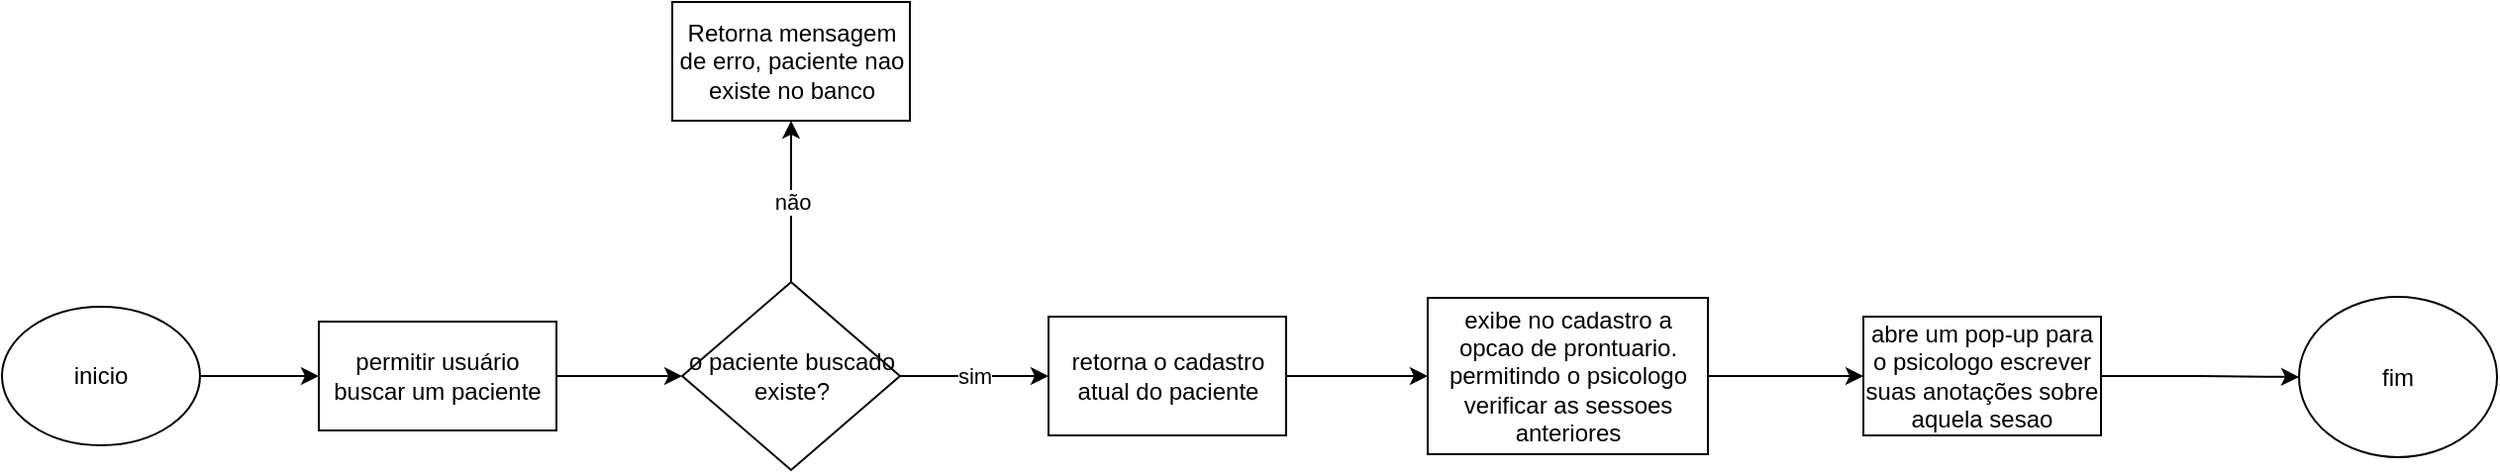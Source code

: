 <mxfile version="20.8.20" type="github"><diagram name="Página-1" id="Eu8WMq4X5yOkgseQbQv0"><mxGraphModel dx="955" dy="507" grid="1" gridSize="10" guides="1" tooltips="1" connect="1" arrows="1" fold="1" page="0" pageScale="1" pageWidth="827" pageHeight="1169" math="0" shadow="0"><root><mxCell id="0"/><mxCell id="1" parent="0"/><mxCell id="x2IGkX8NwzeKa02g73EE-3" value="" style="edgeStyle=orthogonalEdgeStyle;rounded=0;orthogonalLoop=1;jettySize=auto;html=1;" edge="1" parent="1" source="x2IGkX8NwzeKa02g73EE-1" target="x2IGkX8NwzeKa02g73EE-2"><mxGeometry relative="1" as="geometry"/></mxCell><mxCell id="x2IGkX8NwzeKa02g73EE-1" value="inicio" style="ellipse;whiteSpace=wrap;html=1;" vertex="1" parent="1"><mxGeometry x="70" y="244" width="100" height="70" as="geometry"/></mxCell><mxCell id="x2IGkX8NwzeKa02g73EE-7" value="" style="edgeStyle=orthogonalEdgeStyle;rounded=0;orthogonalLoop=1;jettySize=auto;html=1;" edge="1" parent="1" source="x2IGkX8NwzeKa02g73EE-2" target="x2IGkX8NwzeKa02g73EE-6"><mxGeometry relative="1" as="geometry"/></mxCell><UserObject label="permitir usuário buscar um paciente" tooltip="adicionar um search na tela inicial do programa que permite procurar um paciente com aquele nome/cpf no sistema&#xA;&#xA;" id="x2IGkX8NwzeKa02g73EE-2"><mxCell style="whiteSpace=wrap;html=1;" vertex="1" parent="1"><mxGeometry x="230" y="251.5" width="120" height="55" as="geometry"/></mxCell></UserObject><mxCell id="x2IGkX8NwzeKa02g73EE-9" value="não" style="edgeStyle=orthogonalEdgeStyle;rounded=0;orthogonalLoop=1;jettySize=auto;html=1;" edge="1" parent="1" source="x2IGkX8NwzeKa02g73EE-6" target="x2IGkX8NwzeKa02g73EE-8"><mxGeometry relative="1" as="geometry"/></mxCell><mxCell id="x2IGkX8NwzeKa02g73EE-11" value="sim" style="edgeStyle=orthogonalEdgeStyle;rounded=0;orthogonalLoop=1;jettySize=auto;html=1;" edge="1" parent="1" source="x2IGkX8NwzeKa02g73EE-6" target="x2IGkX8NwzeKa02g73EE-10"><mxGeometry relative="1" as="geometry"/></mxCell><mxCell id="x2IGkX8NwzeKa02g73EE-6" value="o paciente buscado existe?" style="rhombus;whiteSpace=wrap;html=1;" vertex="1" parent="1"><mxGeometry x="413.5" y="231.5" width="110" height="95" as="geometry"/></mxCell><UserObject label="Retorna mensagem de erro, paciente nao existe no banco" tooltip="Retorna um erro &quot;Paciente não cadastrado, refaça sua consulta&quot;.&#xA;&#xA;" id="x2IGkX8NwzeKa02g73EE-8"><mxCell style="whiteSpace=wrap;html=1;" vertex="1" parent="1"><mxGeometry x="408.5" y="90" width="120" height="60" as="geometry"/></mxCell></UserObject><mxCell id="x2IGkX8NwzeKa02g73EE-13" value="" style="edgeStyle=orthogonalEdgeStyle;rounded=0;orthogonalLoop=1;jettySize=auto;html=1;" edge="1" parent="1" source="x2IGkX8NwzeKa02g73EE-10" target="x2IGkX8NwzeKa02g73EE-12"><mxGeometry relative="1" as="geometry"/></mxCell><UserObject label="retorna o cadastro atual do paciente" tooltip="redireciona o usuário para a página de cadastro do paciente.&#xA;&#xA;seria bom validar através do token de acesso do psicólogo se ele tem acesso ao paciente que está buscando, do contrário, apenas não vai deixar editar a ficha da pessoa, nem ver prontuários" id="x2IGkX8NwzeKa02g73EE-10"><mxCell style="whiteSpace=wrap;html=1;" vertex="1" parent="1"><mxGeometry x="598.5" y="249" width="120" height="60" as="geometry"/></mxCell></UserObject><mxCell id="x2IGkX8NwzeKa02g73EE-15" value="" style="edgeStyle=orthogonalEdgeStyle;rounded=0;orthogonalLoop=1;jettySize=auto;html=1;" edge="1" parent="1" source="x2IGkX8NwzeKa02g73EE-12" target="x2IGkX8NwzeKa02g73EE-14"><mxGeometry relative="1" as="geometry"/></mxCell><UserObject label="exibe no cadastro a opcao de prontuario. permitindo o psicologo verificar as sessoes anteriores" tooltip="Se o token não for do psicólogo vinculado aquele paciente, retornar a mensagem de erro:&#xA;&#xA;Você não tem permissão para editar o prontuário desse paciente." id="x2IGkX8NwzeKa02g73EE-12"><mxCell style="whiteSpace=wrap;html=1;" vertex="1" parent="1"><mxGeometry x="790" y="239.5" width="141.5" height="79" as="geometry"/></mxCell></UserObject><mxCell id="x2IGkX8NwzeKa02g73EE-19" value="" style="edgeStyle=orthogonalEdgeStyle;rounded=0;orthogonalLoop=1;jettySize=auto;html=1;" edge="1" parent="1" source="x2IGkX8NwzeKa02g73EE-14" target="x2IGkX8NwzeKa02g73EE-18"><mxGeometry relative="1" as="geometry"/></mxCell><UserObject label="abre um pop-up para o psicologo escrever suas anotações sobre aquela sesao" tooltip="Penso em ter cerca de 500 caracteres, apenas para anotações do psicólogo." id="x2IGkX8NwzeKa02g73EE-14"><mxCell style="whiteSpace=wrap;html=1;" vertex="1" parent="1"><mxGeometry x="1010" y="249" width="120" height="60" as="geometry"/></mxCell></UserObject><mxCell id="x2IGkX8NwzeKa02g73EE-18" value="fim" style="ellipse;whiteSpace=wrap;html=1;" vertex="1" parent="1"><mxGeometry x="1230" y="239" width="100" height="81" as="geometry"/></mxCell></root></mxGraphModel></diagram></mxfile>